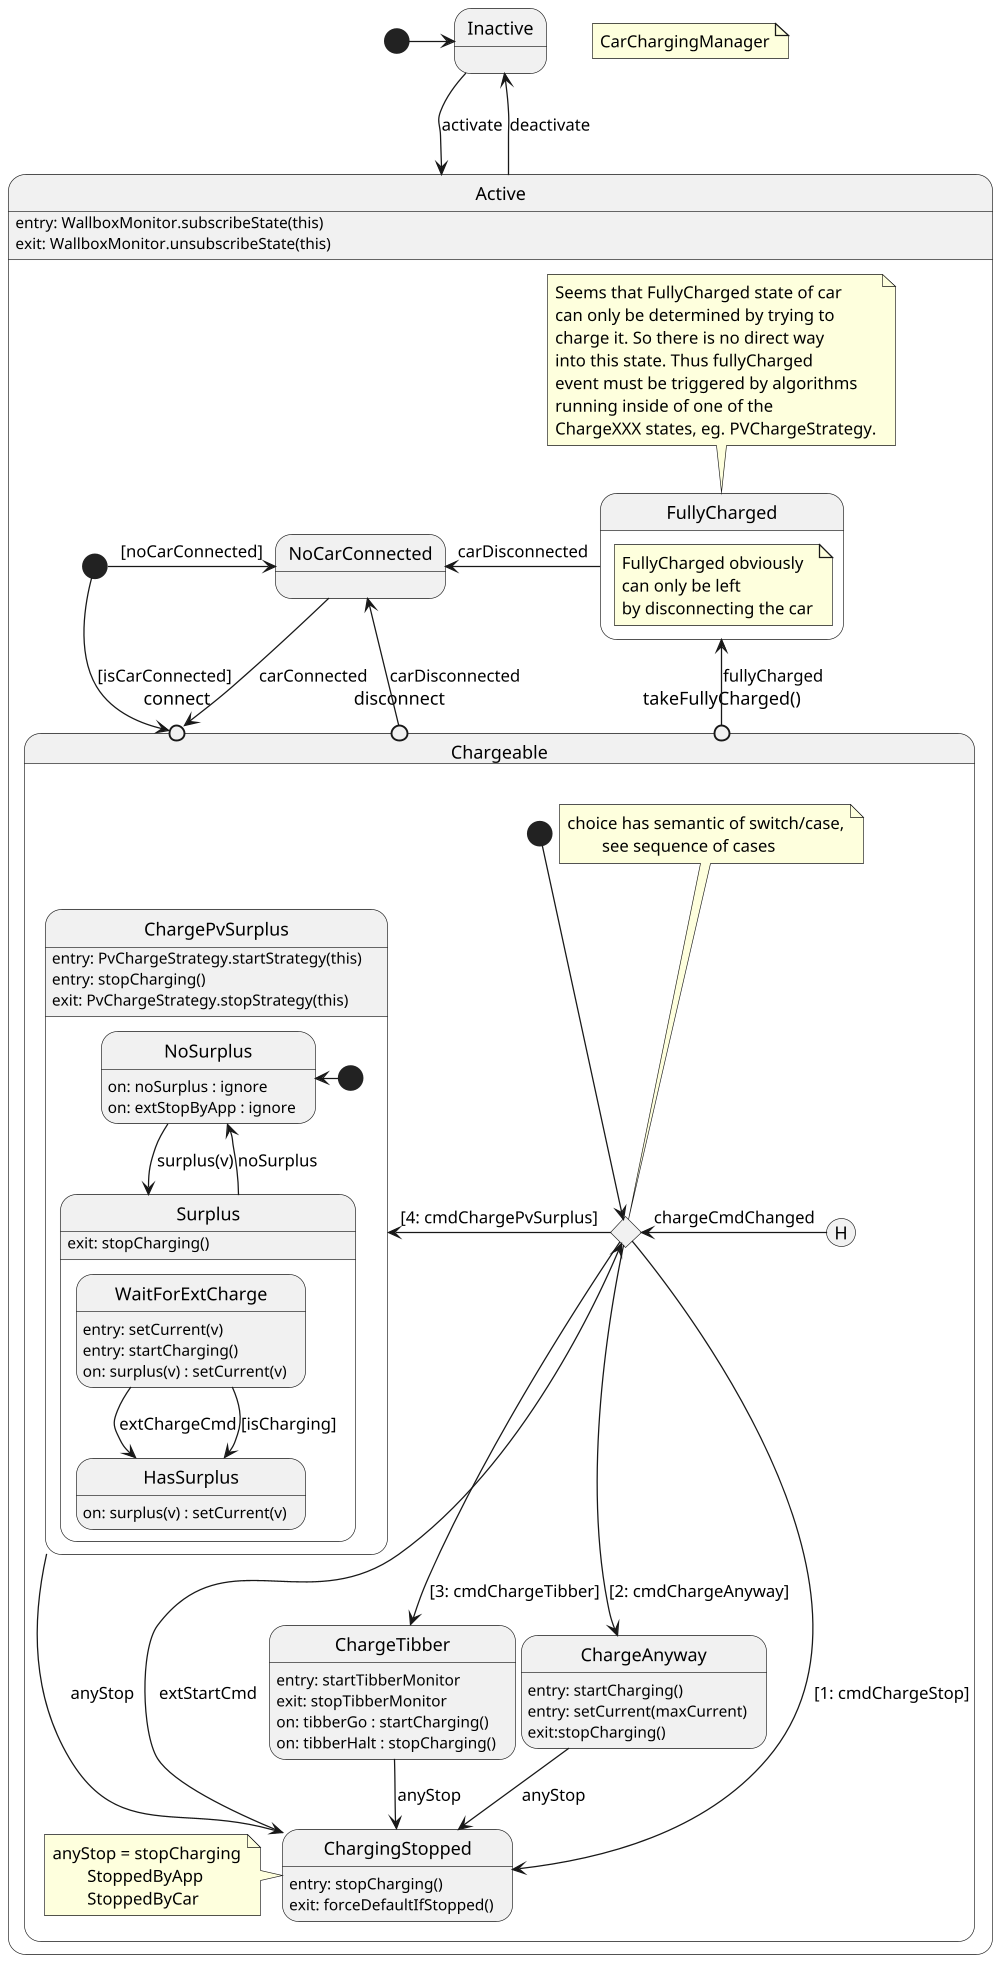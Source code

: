 @startuml
'https://plantuml.com/state-diagram

scale 1000 width

[*] -right-> inAct

state "Inactive" as inAct
state "Active" as act {
    act: entry: WallboxMonitor.subscribeState(this)
    act: exit: WallboxMonitor.unsubscribeState(this)

     [*] -r-> noCar : [noCarConnected]

    state "NoCarConnected" as noCar

'    state "CarConnected" as carCon {

        state "Chargeable" as cabl {

        state "connect" as con  <<entryPoint>>
        state "disconnect" as dcon  <<entryPoint>>
        state "takeFullyCharged()" as fch  <<entryPoint>>

            state "ChargePvSurplus" as cSurplus {
              cSurplus: entry: PvChargeStrategy.startStrategy(this)
              cSurplus: entry: stopCharging()
              cSurplus: exit: PvChargeStrategy.stopStrategy(this)
    '          cSurplus: exit: stopCharging()

              state "Surplus" as sp {
               sp: exit: stopCharging()

                state "HasSurplus" as hasPlus {
    '                hasPlus: entry: setCurrent(v)
                    hasPlus: on: surplus(v) : setCurrent(v)
                }

                state "WaitForExtCharge" as waitCh
                    waitCh: entry: setCurrent(v)
                    waitCh: entry: startCharging()
                    waitCh: on: surplus(v) : setCurrent(v)

            }

                state "NoSurplus" as noPlus {
                  noPlus: on: noSurplus : ignore
                  noPlus: on: extStopByApp : ignore
                }

            state lpstart <<start>>

          }

           state "ChargingStopped" as cStop
               cStop: entry: stopCharging()
               cStop: exit: forceDefaultIfStopped()

          state "ChargeTibber" as cTibber
              cTibber: entry: startTibberMonitor
              cTibber: exit: stopTibberMonitor
              cTibber: on: tibberGo : startCharging()
              cTibber: on: tibberHalt : stopCharging()


          state "ChargeAnyway" as cAnyway
              cAnyway: entry: startCharging()
              cAnyway: entry: setCurrent(maxCurrent)
              cAnyway: exit:stopCharging()

          state "switch" as choiceCmd <<choice>>

          note top of choiceCmd
            choice has semantic of switch/case,
            \tsee sequence of cases
          end note

          note left of cStop
              anyStop = stopCharging
              \tStoppedByApp
              \tStoppedByCar
          end note

          [H] -l-> choiceCmd : chargeCmdChanged
          [*] --> choiceCmd
        }

      state "FullyCharged" as full {

        note as fullNote
            FullyCharged obviously
            can only be left
            by disconnecting the car
        end note

      }

      note top of full
            Seems that FullyCharged state of car
            can only be determined by trying to
            charge it. So there is no direct way
            into this state. Thus fullyCharged
            event must be triggered by algorithms
            running inside of one of the
            ChargeXXX states, eg. PVChargeStrategy.
      end note

'    }
     [*] --> con : [isCarConnected]

}
dcon -u-> noCar : carDisconnected
full -l-> noCar : carDisconnected
cSurplus -down-> cStop : anyStop
fch -u-> full : fullyCharged
cTibber -down-> cStop : anyStop
cAnyway --> cStop : anyStop

choiceCmd -l-> cSurplus : [4: cmdChargePvSurplus]
choiceCmd --> cAnyway : [2: cmdChargeAnyway]
choiceCmd --> cStop : [1: cmdChargeStop]
choiceCmd --> cTibber : [3: cmdChargeTibber]
cStop -up-> choiceCmd : extStartCmd

noCar --> con : carConnected
inAct -down-> act : activate
act -up-> inAct : deactivate

noPlus -right-> sp : surplus(v)
waitCh -down-> hasPlus : extChargeCmd
waitCh -down-> hasPlus : [isCharging]
sp -u-> noPlus : noSurplus
lpstart -left-> noPlus

note "CarChargingManager" as NTop

@enduml